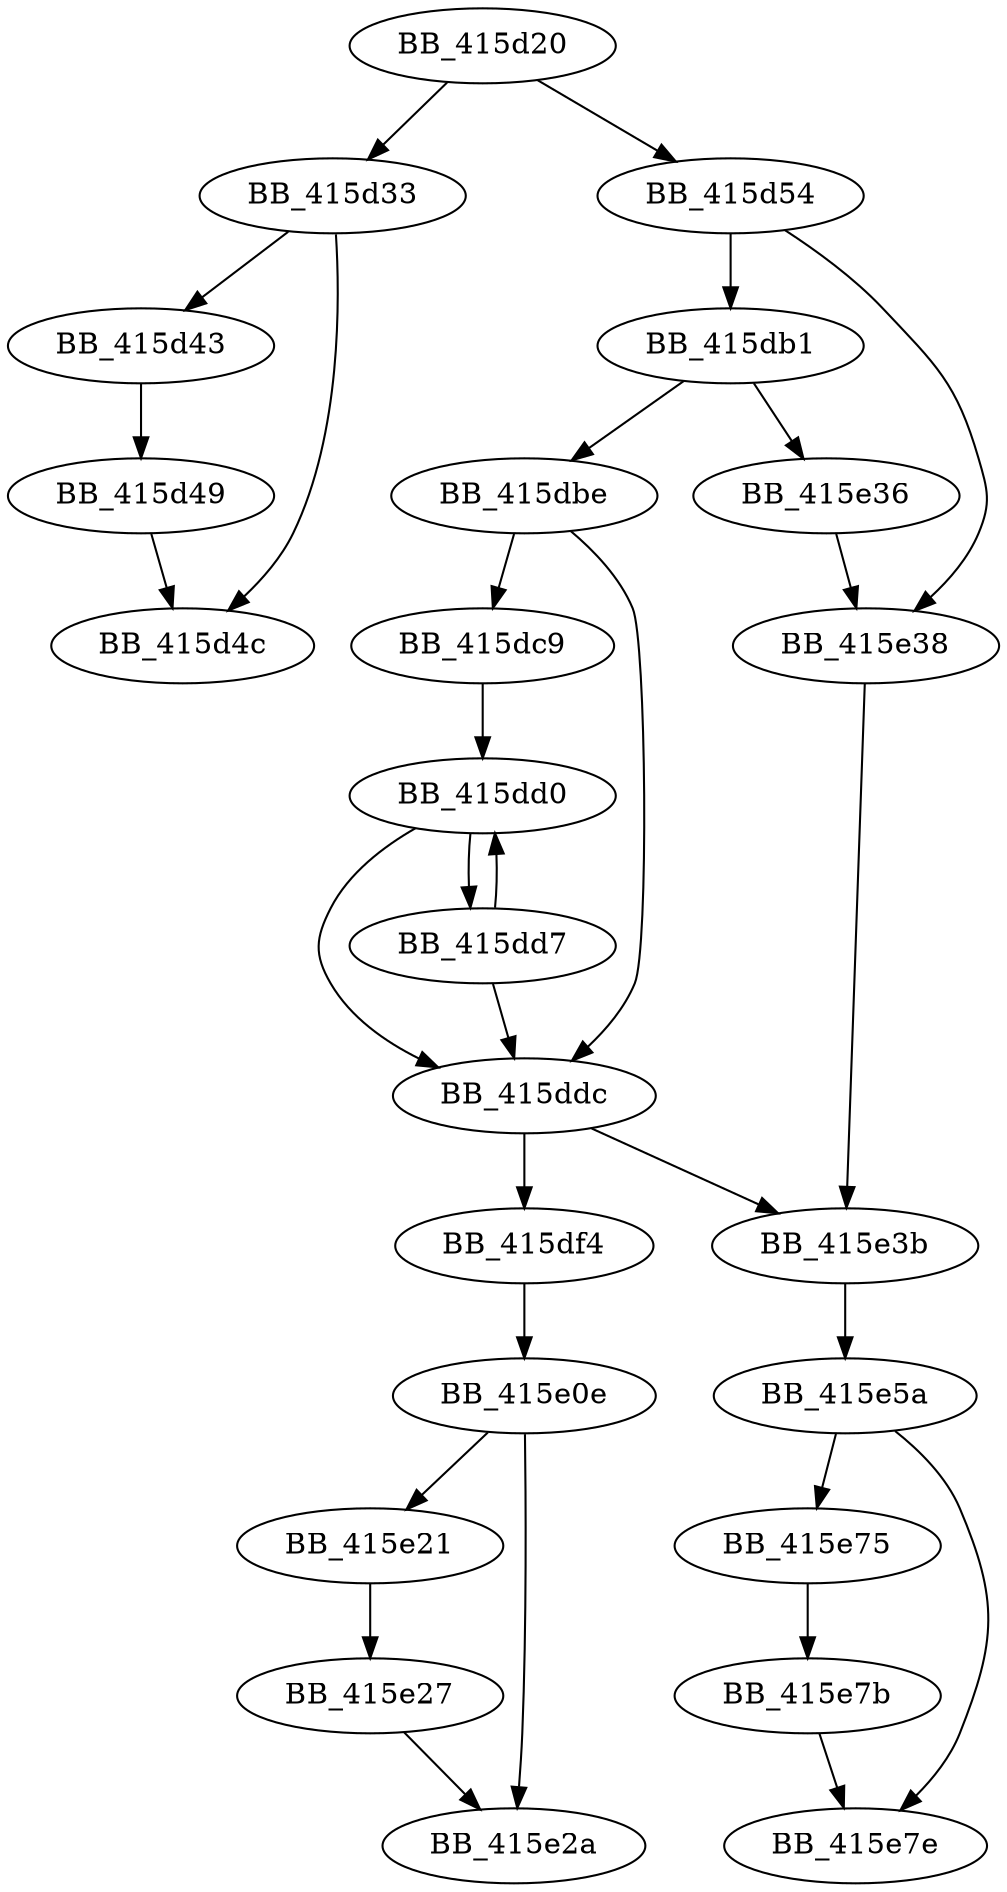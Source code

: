 DiGraph sub_415D20{
BB_415d20->BB_415d33
BB_415d20->BB_415d54
BB_415d33->BB_415d43
BB_415d33->BB_415d4c
BB_415d43->BB_415d49
BB_415d49->BB_415d4c
BB_415d54->BB_415db1
BB_415d54->BB_415e38
BB_415db1->BB_415dbe
BB_415db1->BB_415e36
BB_415dbe->BB_415dc9
BB_415dbe->BB_415ddc
BB_415dc9->BB_415dd0
BB_415dd0->BB_415dd7
BB_415dd0->BB_415ddc
BB_415dd7->BB_415dd0
BB_415dd7->BB_415ddc
BB_415ddc->BB_415df4
BB_415ddc->BB_415e3b
BB_415df4->BB_415e0e
BB_415e0e->BB_415e21
BB_415e0e->BB_415e2a
BB_415e21->BB_415e27
BB_415e27->BB_415e2a
BB_415e36->BB_415e38
BB_415e38->BB_415e3b
BB_415e3b->BB_415e5a
BB_415e5a->BB_415e75
BB_415e5a->BB_415e7e
BB_415e75->BB_415e7b
BB_415e7b->BB_415e7e
}
